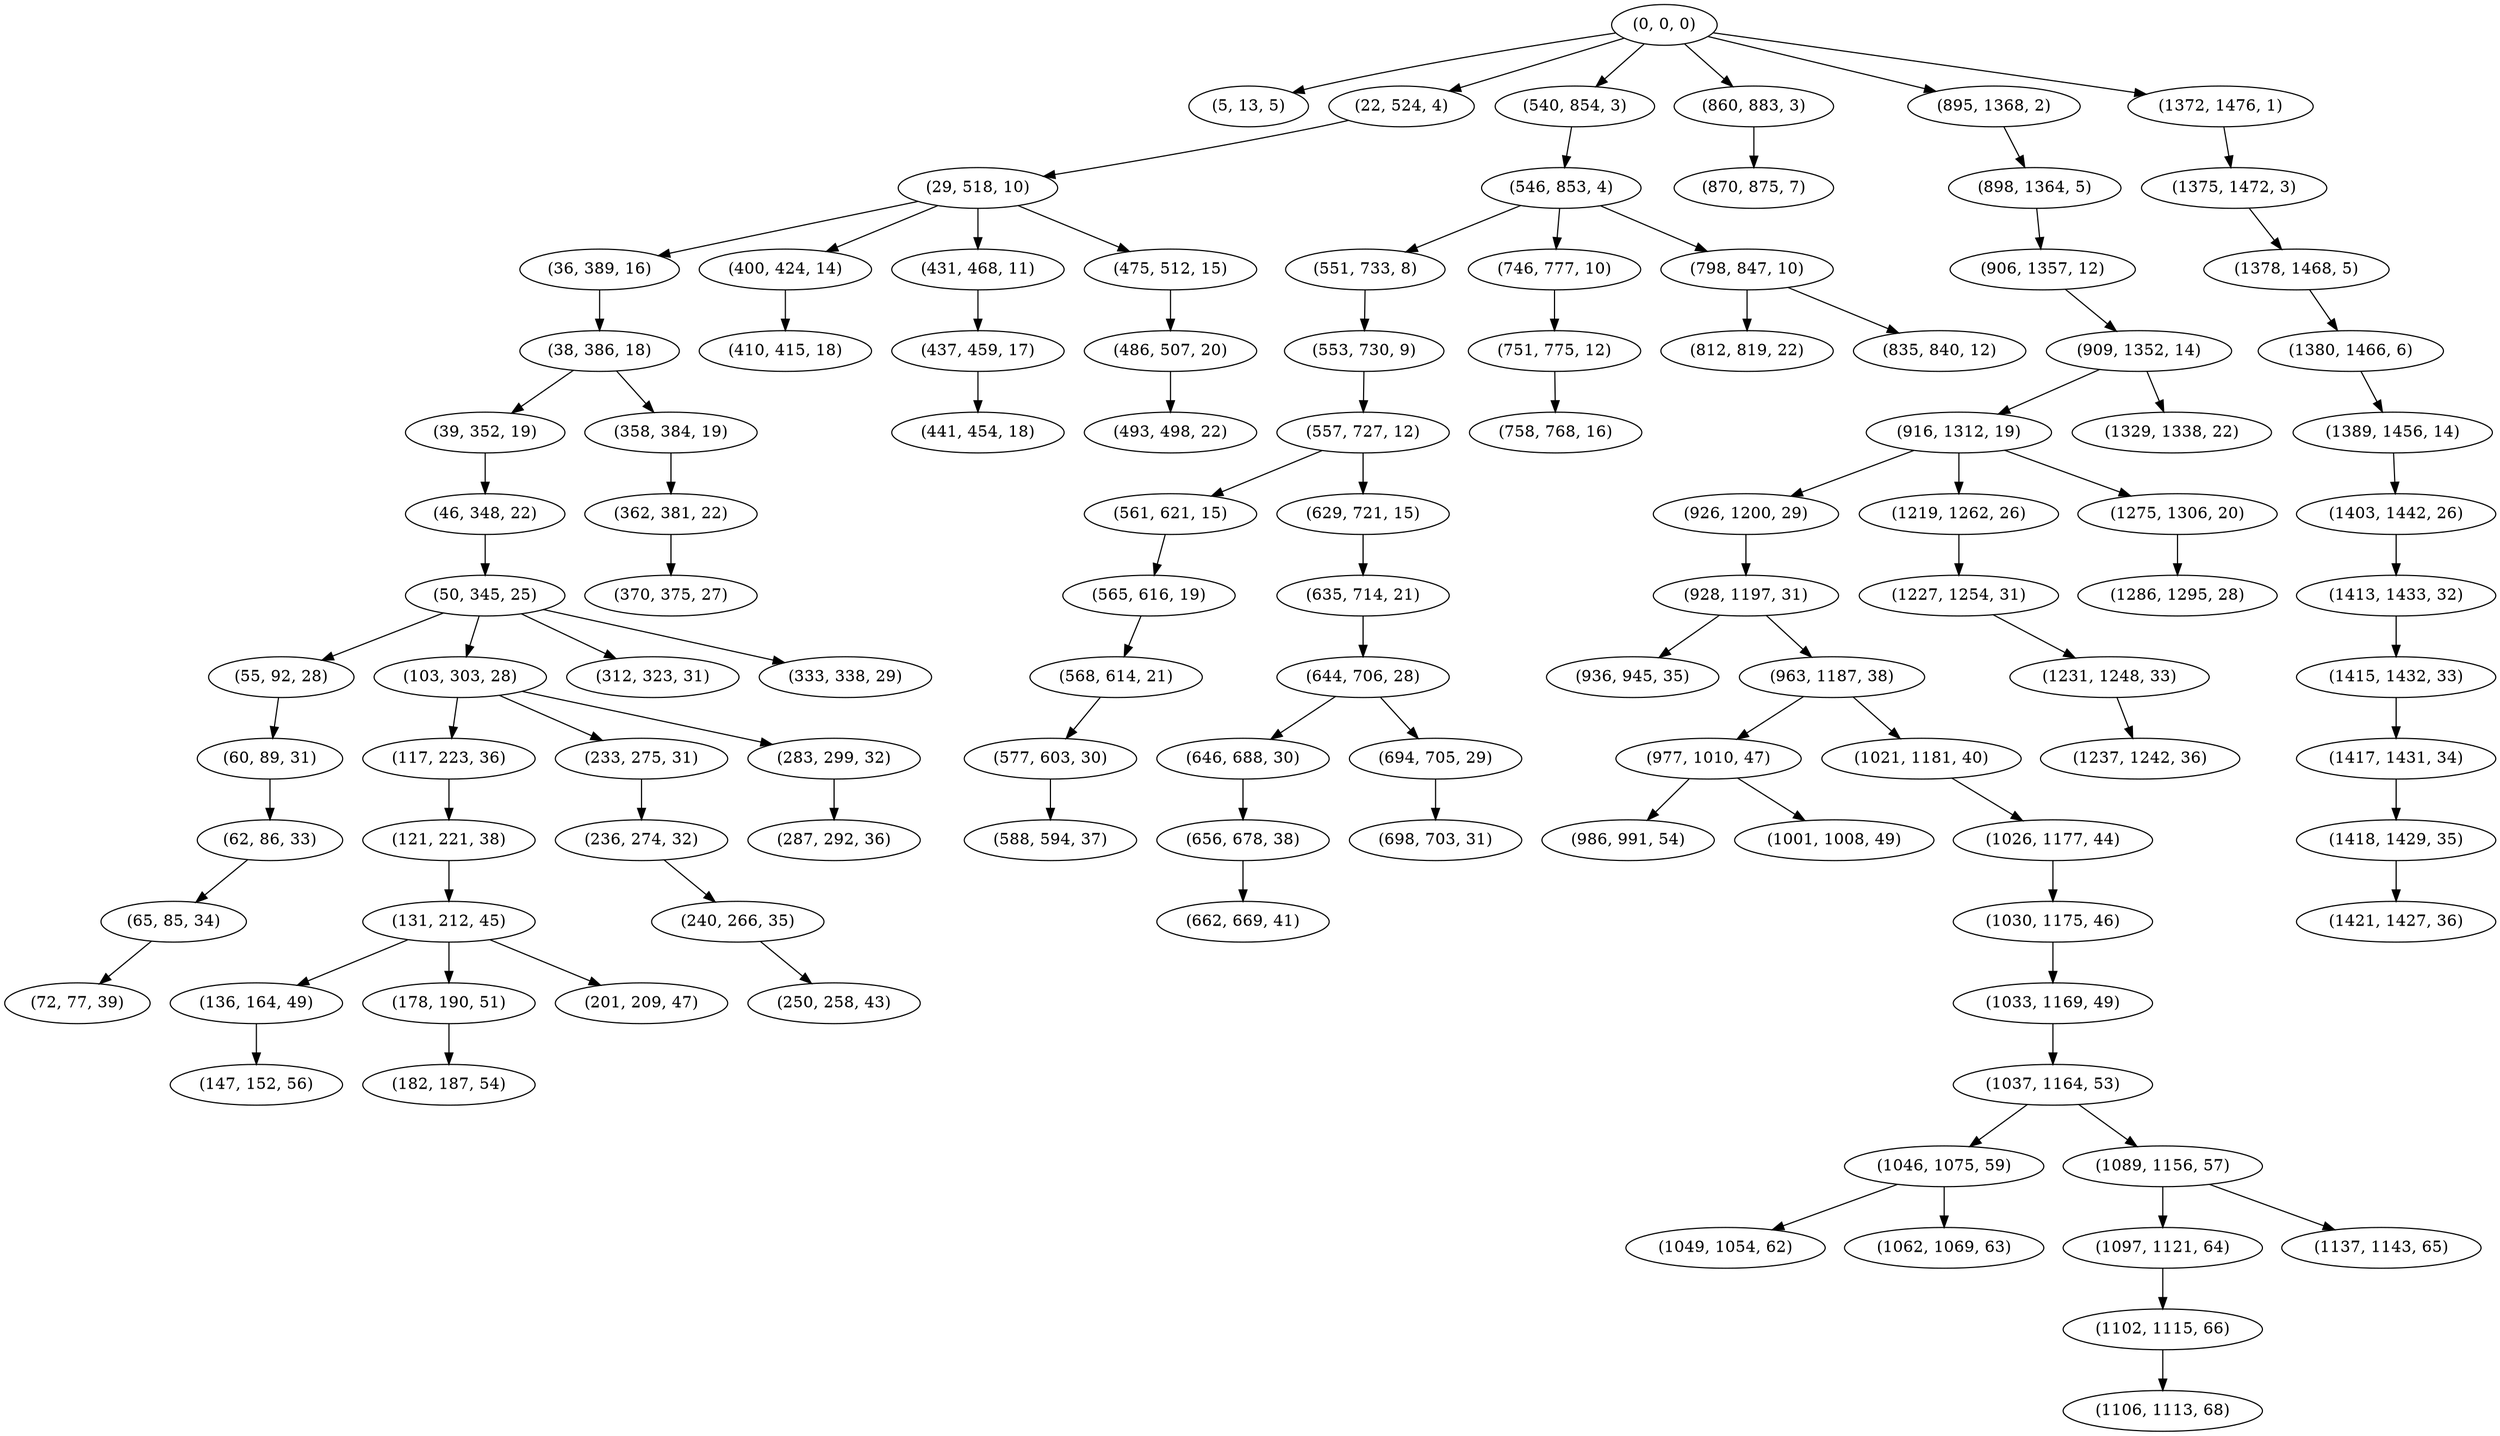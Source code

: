 digraph tree {
    "(0, 0, 0)";
    "(5, 13, 5)";
    "(22, 524, 4)";
    "(29, 518, 10)";
    "(36, 389, 16)";
    "(38, 386, 18)";
    "(39, 352, 19)";
    "(46, 348, 22)";
    "(50, 345, 25)";
    "(55, 92, 28)";
    "(60, 89, 31)";
    "(62, 86, 33)";
    "(65, 85, 34)";
    "(72, 77, 39)";
    "(103, 303, 28)";
    "(117, 223, 36)";
    "(121, 221, 38)";
    "(131, 212, 45)";
    "(136, 164, 49)";
    "(147, 152, 56)";
    "(178, 190, 51)";
    "(182, 187, 54)";
    "(201, 209, 47)";
    "(233, 275, 31)";
    "(236, 274, 32)";
    "(240, 266, 35)";
    "(250, 258, 43)";
    "(283, 299, 32)";
    "(287, 292, 36)";
    "(312, 323, 31)";
    "(333, 338, 29)";
    "(358, 384, 19)";
    "(362, 381, 22)";
    "(370, 375, 27)";
    "(400, 424, 14)";
    "(410, 415, 18)";
    "(431, 468, 11)";
    "(437, 459, 17)";
    "(441, 454, 18)";
    "(475, 512, 15)";
    "(486, 507, 20)";
    "(493, 498, 22)";
    "(540, 854, 3)";
    "(546, 853, 4)";
    "(551, 733, 8)";
    "(553, 730, 9)";
    "(557, 727, 12)";
    "(561, 621, 15)";
    "(565, 616, 19)";
    "(568, 614, 21)";
    "(577, 603, 30)";
    "(588, 594, 37)";
    "(629, 721, 15)";
    "(635, 714, 21)";
    "(644, 706, 28)";
    "(646, 688, 30)";
    "(656, 678, 38)";
    "(662, 669, 41)";
    "(694, 705, 29)";
    "(698, 703, 31)";
    "(746, 777, 10)";
    "(751, 775, 12)";
    "(758, 768, 16)";
    "(798, 847, 10)";
    "(812, 819, 22)";
    "(835, 840, 12)";
    "(860, 883, 3)";
    "(870, 875, 7)";
    "(895, 1368, 2)";
    "(898, 1364, 5)";
    "(906, 1357, 12)";
    "(909, 1352, 14)";
    "(916, 1312, 19)";
    "(926, 1200, 29)";
    "(928, 1197, 31)";
    "(936, 945, 35)";
    "(963, 1187, 38)";
    "(977, 1010, 47)";
    "(986, 991, 54)";
    "(1001, 1008, 49)";
    "(1021, 1181, 40)";
    "(1026, 1177, 44)";
    "(1030, 1175, 46)";
    "(1033, 1169, 49)";
    "(1037, 1164, 53)";
    "(1046, 1075, 59)";
    "(1049, 1054, 62)";
    "(1062, 1069, 63)";
    "(1089, 1156, 57)";
    "(1097, 1121, 64)";
    "(1102, 1115, 66)";
    "(1106, 1113, 68)";
    "(1137, 1143, 65)";
    "(1219, 1262, 26)";
    "(1227, 1254, 31)";
    "(1231, 1248, 33)";
    "(1237, 1242, 36)";
    "(1275, 1306, 20)";
    "(1286, 1295, 28)";
    "(1329, 1338, 22)";
    "(1372, 1476, 1)";
    "(1375, 1472, 3)";
    "(1378, 1468, 5)";
    "(1380, 1466, 6)";
    "(1389, 1456, 14)";
    "(1403, 1442, 26)";
    "(1413, 1433, 32)";
    "(1415, 1432, 33)";
    "(1417, 1431, 34)";
    "(1418, 1429, 35)";
    "(1421, 1427, 36)";
    "(0, 0, 0)" -> "(5, 13, 5)";
    "(0, 0, 0)" -> "(22, 524, 4)";
    "(0, 0, 0)" -> "(540, 854, 3)";
    "(0, 0, 0)" -> "(860, 883, 3)";
    "(0, 0, 0)" -> "(895, 1368, 2)";
    "(0, 0, 0)" -> "(1372, 1476, 1)";
    "(22, 524, 4)" -> "(29, 518, 10)";
    "(29, 518, 10)" -> "(36, 389, 16)";
    "(29, 518, 10)" -> "(400, 424, 14)";
    "(29, 518, 10)" -> "(431, 468, 11)";
    "(29, 518, 10)" -> "(475, 512, 15)";
    "(36, 389, 16)" -> "(38, 386, 18)";
    "(38, 386, 18)" -> "(39, 352, 19)";
    "(38, 386, 18)" -> "(358, 384, 19)";
    "(39, 352, 19)" -> "(46, 348, 22)";
    "(46, 348, 22)" -> "(50, 345, 25)";
    "(50, 345, 25)" -> "(55, 92, 28)";
    "(50, 345, 25)" -> "(103, 303, 28)";
    "(50, 345, 25)" -> "(312, 323, 31)";
    "(50, 345, 25)" -> "(333, 338, 29)";
    "(55, 92, 28)" -> "(60, 89, 31)";
    "(60, 89, 31)" -> "(62, 86, 33)";
    "(62, 86, 33)" -> "(65, 85, 34)";
    "(65, 85, 34)" -> "(72, 77, 39)";
    "(103, 303, 28)" -> "(117, 223, 36)";
    "(103, 303, 28)" -> "(233, 275, 31)";
    "(103, 303, 28)" -> "(283, 299, 32)";
    "(117, 223, 36)" -> "(121, 221, 38)";
    "(121, 221, 38)" -> "(131, 212, 45)";
    "(131, 212, 45)" -> "(136, 164, 49)";
    "(131, 212, 45)" -> "(178, 190, 51)";
    "(131, 212, 45)" -> "(201, 209, 47)";
    "(136, 164, 49)" -> "(147, 152, 56)";
    "(178, 190, 51)" -> "(182, 187, 54)";
    "(233, 275, 31)" -> "(236, 274, 32)";
    "(236, 274, 32)" -> "(240, 266, 35)";
    "(240, 266, 35)" -> "(250, 258, 43)";
    "(283, 299, 32)" -> "(287, 292, 36)";
    "(358, 384, 19)" -> "(362, 381, 22)";
    "(362, 381, 22)" -> "(370, 375, 27)";
    "(400, 424, 14)" -> "(410, 415, 18)";
    "(431, 468, 11)" -> "(437, 459, 17)";
    "(437, 459, 17)" -> "(441, 454, 18)";
    "(475, 512, 15)" -> "(486, 507, 20)";
    "(486, 507, 20)" -> "(493, 498, 22)";
    "(540, 854, 3)" -> "(546, 853, 4)";
    "(546, 853, 4)" -> "(551, 733, 8)";
    "(546, 853, 4)" -> "(746, 777, 10)";
    "(546, 853, 4)" -> "(798, 847, 10)";
    "(551, 733, 8)" -> "(553, 730, 9)";
    "(553, 730, 9)" -> "(557, 727, 12)";
    "(557, 727, 12)" -> "(561, 621, 15)";
    "(557, 727, 12)" -> "(629, 721, 15)";
    "(561, 621, 15)" -> "(565, 616, 19)";
    "(565, 616, 19)" -> "(568, 614, 21)";
    "(568, 614, 21)" -> "(577, 603, 30)";
    "(577, 603, 30)" -> "(588, 594, 37)";
    "(629, 721, 15)" -> "(635, 714, 21)";
    "(635, 714, 21)" -> "(644, 706, 28)";
    "(644, 706, 28)" -> "(646, 688, 30)";
    "(644, 706, 28)" -> "(694, 705, 29)";
    "(646, 688, 30)" -> "(656, 678, 38)";
    "(656, 678, 38)" -> "(662, 669, 41)";
    "(694, 705, 29)" -> "(698, 703, 31)";
    "(746, 777, 10)" -> "(751, 775, 12)";
    "(751, 775, 12)" -> "(758, 768, 16)";
    "(798, 847, 10)" -> "(812, 819, 22)";
    "(798, 847, 10)" -> "(835, 840, 12)";
    "(860, 883, 3)" -> "(870, 875, 7)";
    "(895, 1368, 2)" -> "(898, 1364, 5)";
    "(898, 1364, 5)" -> "(906, 1357, 12)";
    "(906, 1357, 12)" -> "(909, 1352, 14)";
    "(909, 1352, 14)" -> "(916, 1312, 19)";
    "(909, 1352, 14)" -> "(1329, 1338, 22)";
    "(916, 1312, 19)" -> "(926, 1200, 29)";
    "(916, 1312, 19)" -> "(1219, 1262, 26)";
    "(916, 1312, 19)" -> "(1275, 1306, 20)";
    "(926, 1200, 29)" -> "(928, 1197, 31)";
    "(928, 1197, 31)" -> "(936, 945, 35)";
    "(928, 1197, 31)" -> "(963, 1187, 38)";
    "(963, 1187, 38)" -> "(977, 1010, 47)";
    "(963, 1187, 38)" -> "(1021, 1181, 40)";
    "(977, 1010, 47)" -> "(986, 991, 54)";
    "(977, 1010, 47)" -> "(1001, 1008, 49)";
    "(1021, 1181, 40)" -> "(1026, 1177, 44)";
    "(1026, 1177, 44)" -> "(1030, 1175, 46)";
    "(1030, 1175, 46)" -> "(1033, 1169, 49)";
    "(1033, 1169, 49)" -> "(1037, 1164, 53)";
    "(1037, 1164, 53)" -> "(1046, 1075, 59)";
    "(1037, 1164, 53)" -> "(1089, 1156, 57)";
    "(1046, 1075, 59)" -> "(1049, 1054, 62)";
    "(1046, 1075, 59)" -> "(1062, 1069, 63)";
    "(1089, 1156, 57)" -> "(1097, 1121, 64)";
    "(1089, 1156, 57)" -> "(1137, 1143, 65)";
    "(1097, 1121, 64)" -> "(1102, 1115, 66)";
    "(1102, 1115, 66)" -> "(1106, 1113, 68)";
    "(1219, 1262, 26)" -> "(1227, 1254, 31)";
    "(1227, 1254, 31)" -> "(1231, 1248, 33)";
    "(1231, 1248, 33)" -> "(1237, 1242, 36)";
    "(1275, 1306, 20)" -> "(1286, 1295, 28)";
    "(1372, 1476, 1)" -> "(1375, 1472, 3)";
    "(1375, 1472, 3)" -> "(1378, 1468, 5)";
    "(1378, 1468, 5)" -> "(1380, 1466, 6)";
    "(1380, 1466, 6)" -> "(1389, 1456, 14)";
    "(1389, 1456, 14)" -> "(1403, 1442, 26)";
    "(1403, 1442, 26)" -> "(1413, 1433, 32)";
    "(1413, 1433, 32)" -> "(1415, 1432, 33)";
    "(1415, 1432, 33)" -> "(1417, 1431, 34)";
    "(1417, 1431, 34)" -> "(1418, 1429, 35)";
    "(1418, 1429, 35)" -> "(1421, 1427, 36)";
}
